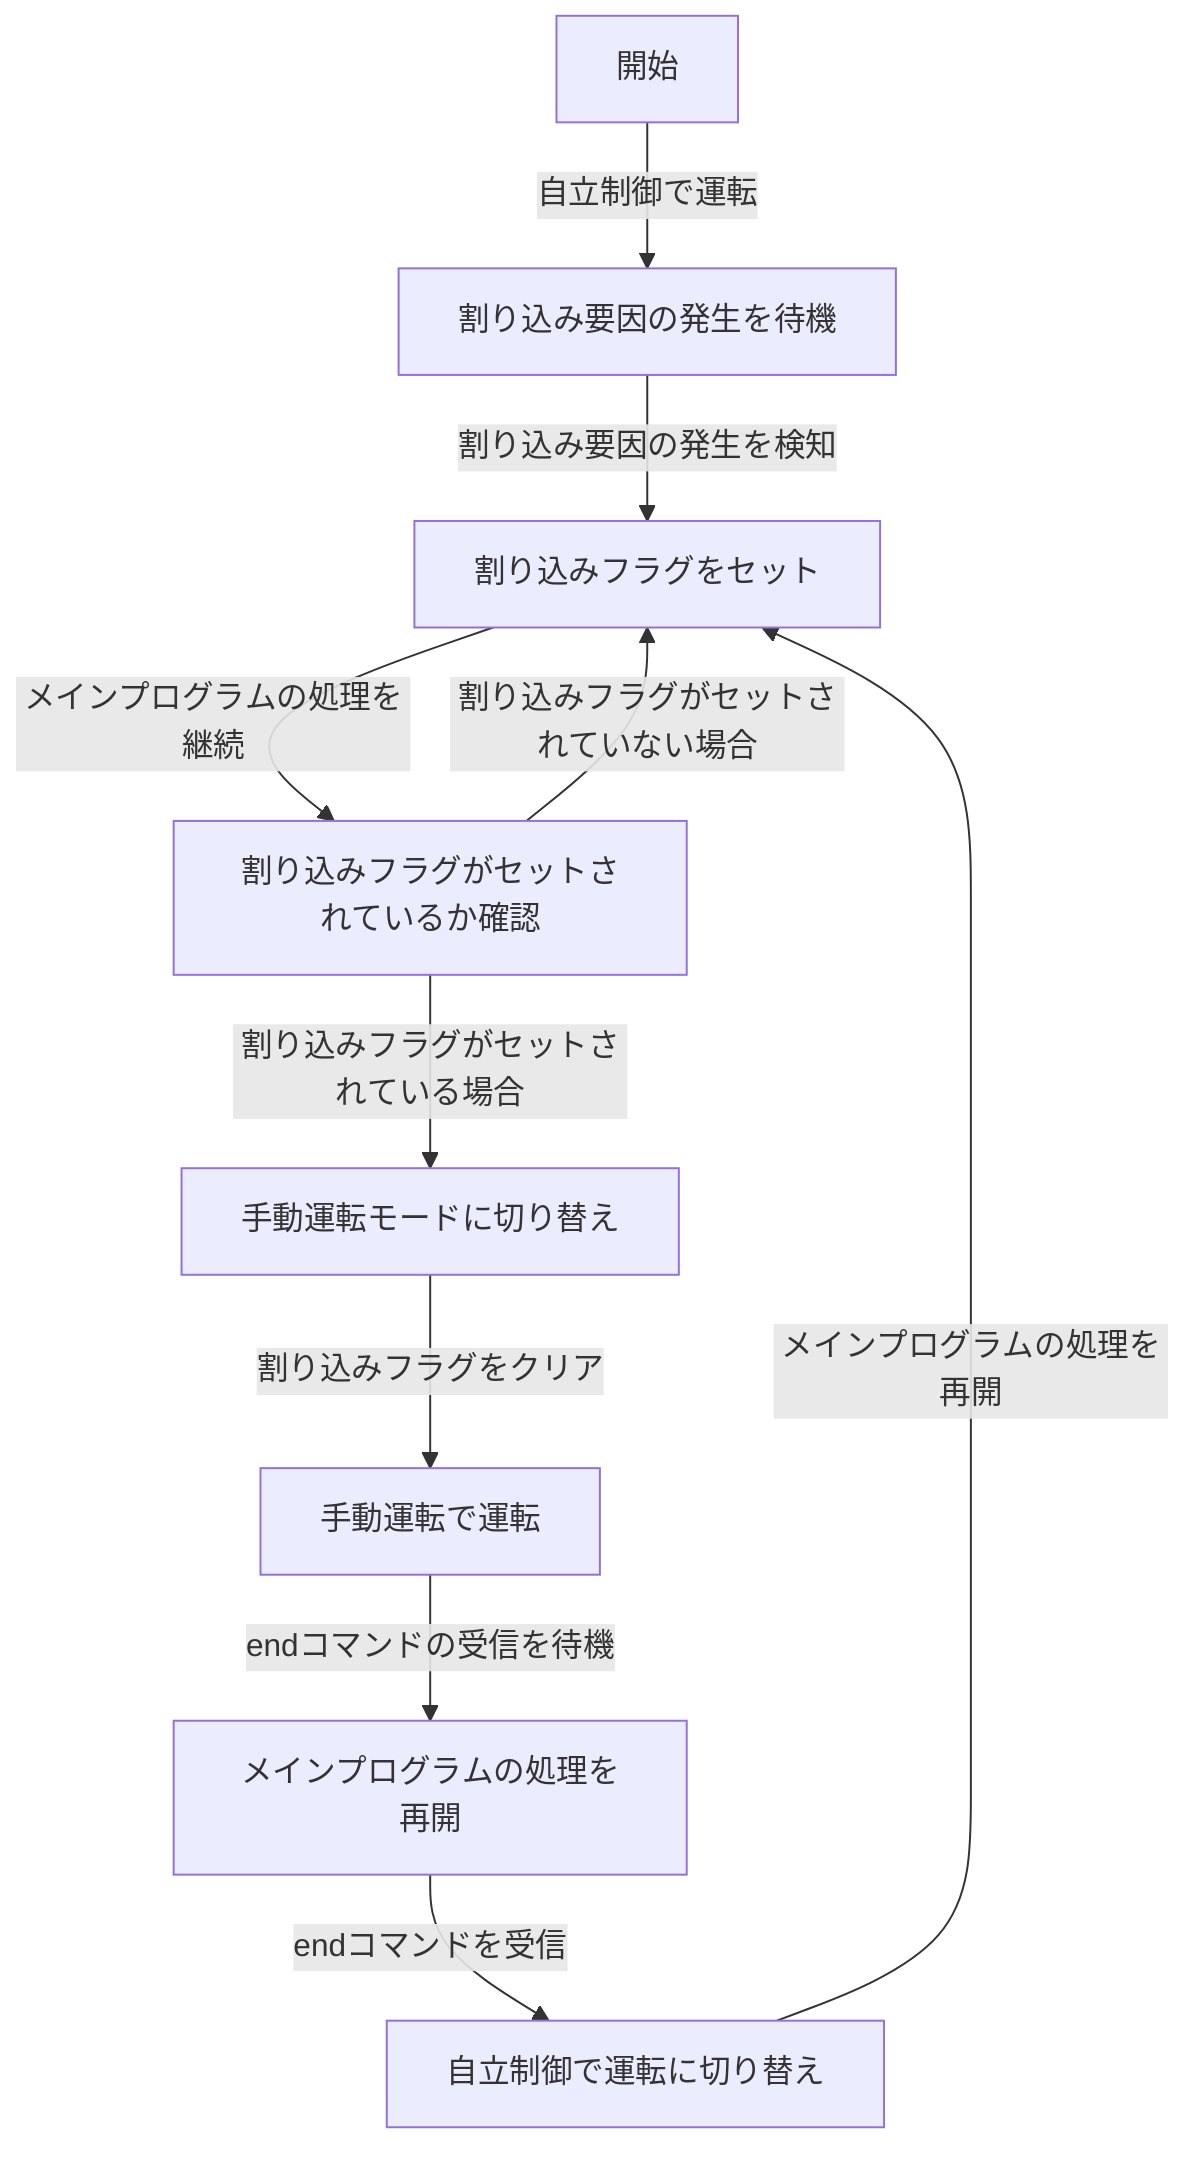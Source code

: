 graph TD
    A[開始] -->|自立制御で運転| B[割り込み要因の発生を待機]
    B -->|割り込み要因の発生を検知| C[割り込みフラグをセット]
    C -->|メインプログラムの処理を継続| D[割り込みフラグがセットされているか確認]
    D -->|割り込みフラグがセットされている場合| E[手動運転モードに切り替え]
    D -->|割り込みフラグがセットされていない場合| C
    E -->|割り込みフラグをクリア| F[手動運転で運転]
    F -->|endコマンドの受信を待機| G[メインプログラムの処理を再開]
    G -->|endコマンドを受信| H[自立制御で運転に切り替え]
    H -->|メインプログラムの処理を再開| C